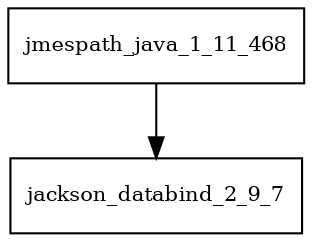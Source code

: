 digraph jmespath_java_1_11_468_dependencies {
  node [shape = box, fontsize=10.0];
  jmespath_java_1_11_468 -> jackson_databind_2_9_7;
}
